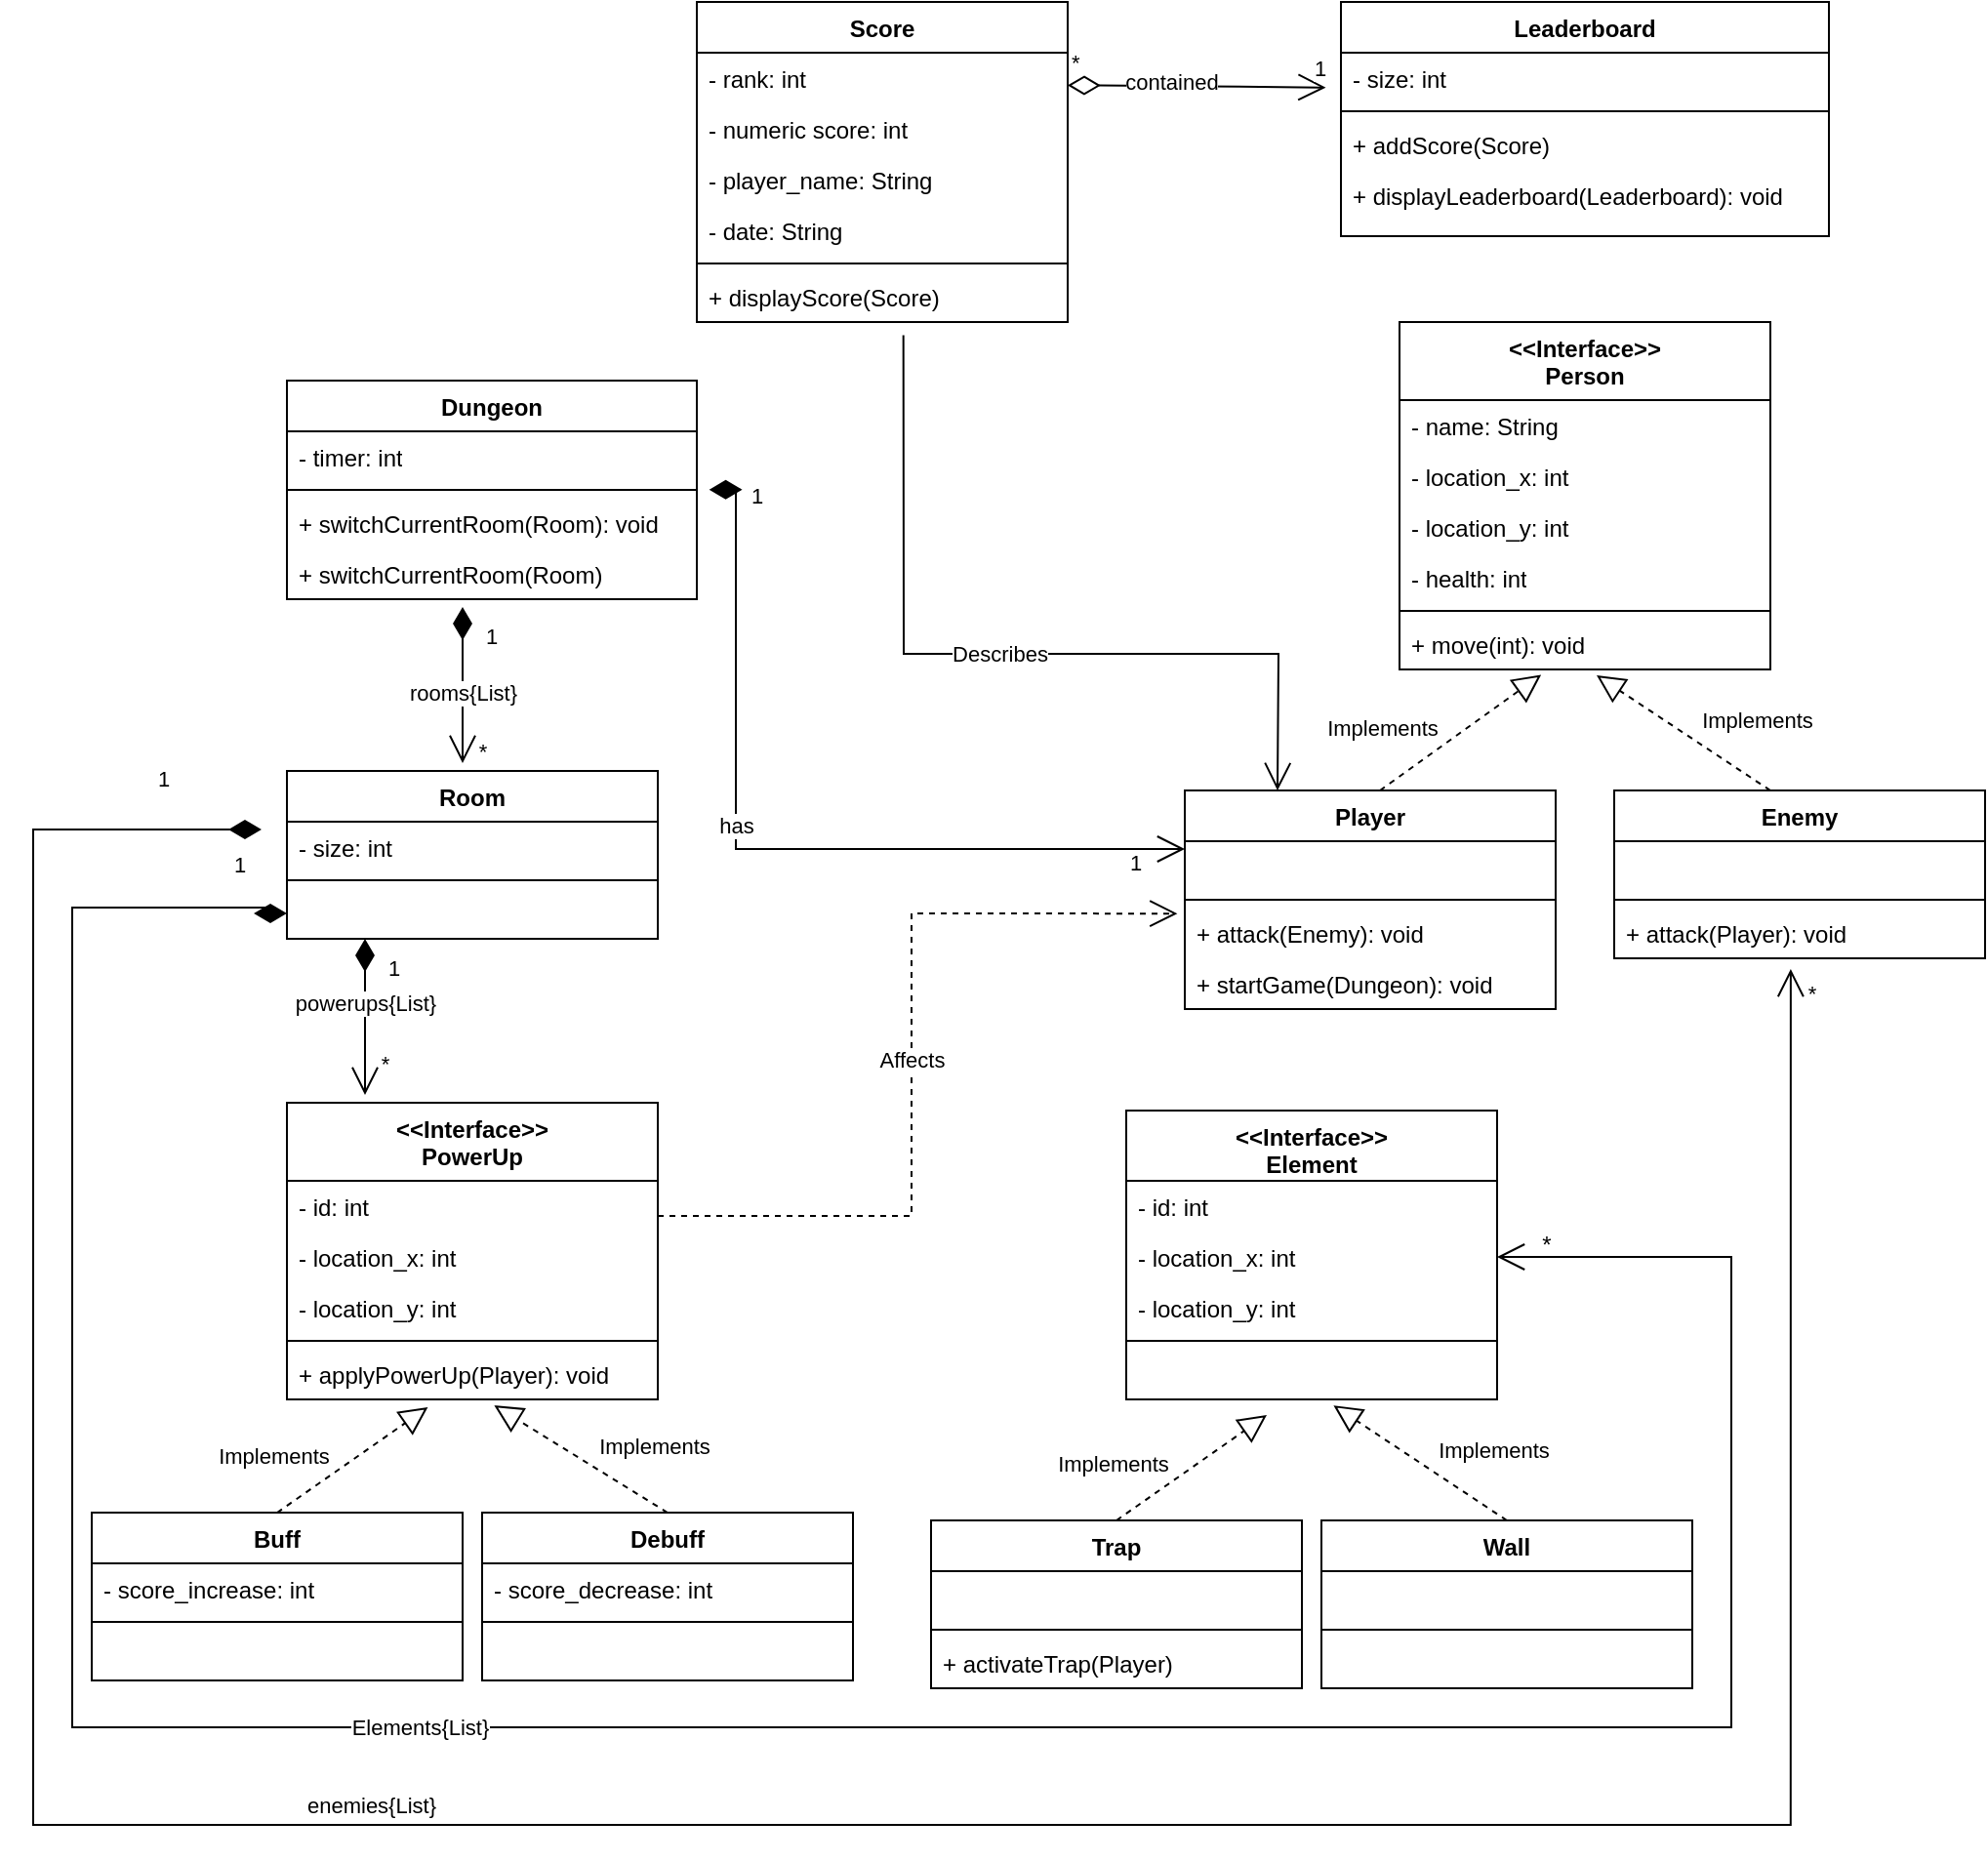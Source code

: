 <mxfile version="22.0.4" type="device">
  <diagram name="Page-1" id="V5KbEhIbKvWV0Yghd-cw">
    <mxGraphModel dx="4323" dy="2960" grid="1" gridSize="10" guides="1" tooltips="1" connect="1" arrows="1" fold="1" page="1" pageScale="1" pageWidth="850" pageHeight="1100" math="0" shadow="0">
      <root>
        <mxCell id="0" />
        <mxCell id="1" parent="0" />
        <mxCell id="Rt6dBHwTiDJDfJu33V5H-3" value="Dungeon" style="swimlane;fontStyle=1;align=center;verticalAlign=top;childLayout=stackLayout;horizontal=1;startSize=26;horizontalStack=0;resizeParent=1;resizeParentMax=0;resizeLast=0;collapsible=1;marginBottom=0;whiteSpace=wrap;html=1;" vertex="1" parent="1">
          <mxGeometry x="160" y="10" width="210" height="112" as="geometry" />
        </mxCell>
        <mxCell id="Rt6dBHwTiDJDfJu33V5H-4" value="- timer: int" style="text;strokeColor=none;fillColor=none;align=left;verticalAlign=top;spacingLeft=4;spacingRight=4;overflow=hidden;rotatable=0;points=[[0,0.5],[1,0.5]];portConstraint=eastwest;whiteSpace=wrap;html=1;" vertex="1" parent="Rt6dBHwTiDJDfJu33V5H-3">
          <mxGeometry y="26" width="210" height="26" as="geometry" />
        </mxCell>
        <mxCell id="Rt6dBHwTiDJDfJu33V5H-7" value="" style="line;strokeWidth=1;fillColor=none;align=left;verticalAlign=middle;spacingTop=-1;spacingLeft=3;spacingRight=3;rotatable=0;labelPosition=right;points=[];portConstraint=eastwest;strokeColor=inherit;" vertex="1" parent="Rt6dBHwTiDJDfJu33V5H-3">
          <mxGeometry y="52" width="210" height="8" as="geometry" />
        </mxCell>
        <mxCell id="Rt6dBHwTiDJDfJu33V5H-8" value="+ switchCurrentRoom(Room): void" style="text;strokeColor=none;fillColor=none;align=left;verticalAlign=top;spacingLeft=4;spacingRight=4;overflow=hidden;rotatable=0;points=[[0,0.5],[1,0.5]];portConstraint=eastwest;whiteSpace=wrap;html=1;" vertex="1" parent="Rt6dBHwTiDJDfJu33V5H-3">
          <mxGeometry y="60" width="210" height="26" as="geometry" />
        </mxCell>
        <mxCell id="Rt6dBHwTiDJDfJu33V5H-181" value="+ switchCurrentRoom(Room)" style="text;strokeColor=none;fillColor=none;align=left;verticalAlign=top;spacingLeft=4;spacingRight=4;overflow=hidden;rotatable=0;points=[[0,0.5],[1,0.5]];portConstraint=eastwest;whiteSpace=wrap;html=1;" vertex="1" parent="Rt6dBHwTiDJDfJu33V5H-3">
          <mxGeometry y="86" width="210" height="26" as="geometry" />
        </mxCell>
        <mxCell id="Rt6dBHwTiDJDfJu33V5H-13" value="Room" style="swimlane;fontStyle=1;align=center;verticalAlign=top;childLayout=stackLayout;horizontal=1;startSize=26;horizontalStack=0;resizeParent=1;resizeParentMax=0;resizeLast=0;collapsible=1;marginBottom=0;whiteSpace=wrap;html=1;" vertex="1" parent="1">
          <mxGeometry x="160" y="210" width="190" height="86" as="geometry" />
        </mxCell>
        <mxCell id="Rt6dBHwTiDJDfJu33V5H-14" value="- size: int" style="text;strokeColor=none;fillColor=none;align=left;verticalAlign=top;spacingLeft=4;spacingRight=4;overflow=hidden;rotatable=0;points=[[0,0.5],[1,0.5]];portConstraint=eastwest;whiteSpace=wrap;html=1;" vertex="1" parent="Rt6dBHwTiDJDfJu33V5H-13">
          <mxGeometry y="26" width="190" height="26" as="geometry" />
        </mxCell>
        <mxCell id="Rt6dBHwTiDJDfJu33V5H-17" value="" style="line;strokeWidth=1;fillColor=none;align=left;verticalAlign=middle;spacingTop=-1;spacingLeft=3;spacingRight=3;rotatable=0;labelPosition=right;points=[];portConstraint=eastwest;strokeColor=inherit;" vertex="1" parent="Rt6dBHwTiDJDfJu33V5H-13">
          <mxGeometry y="52" width="190" height="8" as="geometry" />
        </mxCell>
        <mxCell id="Rt6dBHwTiDJDfJu33V5H-18" value="&amp;nbsp;" style="text;strokeColor=none;fillColor=none;align=left;verticalAlign=top;spacingLeft=4;spacingRight=4;overflow=hidden;rotatable=0;points=[[0,0.5],[1,0.5]];portConstraint=eastwest;whiteSpace=wrap;html=1;" vertex="1" parent="Rt6dBHwTiDJDfJu33V5H-13">
          <mxGeometry y="60" width="190" height="26" as="geometry" />
        </mxCell>
        <mxCell id="Rt6dBHwTiDJDfJu33V5H-22" value="1" style="endArrow=open;html=1;endSize=12;startArrow=diamondThin;startSize=14;startFill=1;edgeStyle=orthogonalEdgeStyle;align=left;verticalAlign=bottom;rounded=0;" edge="1" parent="1">
          <mxGeometry x="-0.4" y="10" relative="1" as="geometry">
            <mxPoint x="250" y="126" as="sourcePoint" />
            <mxPoint x="250" y="206" as="targetPoint" />
            <mxPoint as="offset" />
          </mxGeometry>
        </mxCell>
        <mxCell id="Rt6dBHwTiDJDfJu33V5H-28" value="rooms{List}" style="edgeLabel;html=1;align=center;verticalAlign=middle;resizable=0;points=[];" vertex="1" connectable="0" parent="Rt6dBHwTiDJDfJu33V5H-22">
          <mxGeometry x="-0.185" relative="1" as="geometry">
            <mxPoint y="11" as="offset" />
          </mxGeometry>
        </mxCell>
        <mxCell id="Rt6dBHwTiDJDfJu33V5H-30" value="*" style="edgeLabel;html=1;align=center;verticalAlign=middle;resizable=0;points=[];" vertex="1" connectable="0" parent="Rt6dBHwTiDJDfJu33V5H-22">
          <mxGeometry x="1" y="4" relative="1" as="geometry">
            <mxPoint x="6" y="-6" as="offset" />
          </mxGeometry>
        </mxCell>
        <mxCell id="Rt6dBHwTiDJDfJu33V5H-46" value="&amp;lt;&amp;lt;Interface&amp;gt;&amp;gt;&lt;br&gt;PowerUp" style="swimlane;fontStyle=1;align=center;verticalAlign=top;childLayout=stackLayout;horizontal=1;startSize=40;horizontalStack=0;resizeParent=1;resizeParentMax=0;resizeLast=0;collapsible=1;marginBottom=0;whiteSpace=wrap;html=1;" vertex="1" parent="1">
          <mxGeometry x="160" y="380" width="190" height="152" as="geometry" />
        </mxCell>
        <mxCell id="Rt6dBHwTiDJDfJu33V5H-47" value="- id: int" style="text;strokeColor=none;fillColor=none;align=left;verticalAlign=top;spacingLeft=4;spacingRight=4;overflow=hidden;rotatable=0;points=[[0,0.5],[1,0.5]];portConstraint=eastwest;whiteSpace=wrap;html=1;" vertex="1" parent="Rt6dBHwTiDJDfJu33V5H-46">
          <mxGeometry y="40" width="190" height="26" as="geometry" />
        </mxCell>
        <mxCell id="Rt6dBHwTiDJDfJu33V5H-48" value="- location_x: int" style="text;strokeColor=none;fillColor=none;align=left;verticalAlign=top;spacingLeft=4;spacingRight=4;overflow=hidden;rotatable=0;points=[[0,0.5],[1,0.5]];portConstraint=eastwest;whiteSpace=wrap;html=1;" vertex="1" parent="Rt6dBHwTiDJDfJu33V5H-46">
          <mxGeometry y="66" width="190" height="26" as="geometry" />
        </mxCell>
        <mxCell id="Rt6dBHwTiDJDfJu33V5H-49" value="- location_y: int" style="text;strokeColor=none;fillColor=none;align=left;verticalAlign=top;spacingLeft=4;spacingRight=4;overflow=hidden;rotatable=0;points=[[0,0.5],[1,0.5]];portConstraint=eastwest;whiteSpace=wrap;html=1;" vertex="1" parent="Rt6dBHwTiDJDfJu33V5H-46">
          <mxGeometry y="92" width="190" height="26" as="geometry" />
        </mxCell>
        <mxCell id="Rt6dBHwTiDJDfJu33V5H-50" value="" style="line;strokeWidth=1;fillColor=none;align=left;verticalAlign=middle;spacingTop=-1;spacingLeft=3;spacingRight=3;rotatable=0;labelPosition=right;points=[];portConstraint=eastwest;strokeColor=inherit;" vertex="1" parent="Rt6dBHwTiDJDfJu33V5H-46">
          <mxGeometry y="118" width="190" height="8" as="geometry" />
        </mxCell>
        <mxCell id="Rt6dBHwTiDJDfJu33V5H-51" value="+ applyPowerUp(Player): void" style="text;strokeColor=none;fillColor=none;align=left;verticalAlign=top;spacingLeft=4;spacingRight=4;overflow=hidden;rotatable=0;points=[[0,0.5],[1,0.5]];portConstraint=eastwest;whiteSpace=wrap;html=1;" vertex="1" parent="Rt6dBHwTiDJDfJu33V5H-46">
          <mxGeometry y="126" width="190" height="26" as="geometry" />
        </mxCell>
        <mxCell id="Rt6dBHwTiDJDfJu33V5H-52" value="Buff" style="swimlane;fontStyle=1;align=center;verticalAlign=top;childLayout=stackLayout;horizontal=1;startSize=26;horizontalStack=0;resizeParent=1;resizeParentMax=0;resizeLast=0;collapsible=1;marginBottom=0;whiteSpace=wrap;html=1;" vertex="1" parent="1">
          <mxGeometry x="60" y="590" width="190" height="86" as="geometry" />
        </mxCell>
        <mxCell id="Rt6dBHwTiDJDfJu33V5H-53" value="- score_increase: int" style="text;strokeColor=none;fillColor=none;align=left;verticalAlign=top;spacingLeft=4;spacingRight=4;overflow=hidden;rotatable=0;points=[[0,0.5],[1,0.5]];portConstraint=eastwest;whiteSpace=wrap;html=1;" vertex="1" parent="Rt6dBHwTiDJDfJu33V5H-52">
          <mxGeometry y="26" width="190" height="26" as="geometry" />
        </mxCell>
        <mxCell id="Rt6dBHwTiDJDfJu33V5H-56" value="" style="line;strokeWidth=1;fillColor=none;align=left;verticalAlign=middle;spacingTop=-1;spacingLeft=3;spacingRight=3;rotatable=0;labelPosition=right;points=[];portConstraint=eastwest;strokeColor=inherit;" vertex="1" parent="Rt6dBHwTiDJDfJu33V5H-52">
          <mxGeometry y="52" width="190" height="8" as="geometry" />
        </mxCell>
        <mxCell id="Rt6dBHwTiDJDfJu33V5H-57" value="&amp;nbsp;" style="text;strokeColor=none;fillColor=none;align=left;verticalAlign=top;spacingLeft=4;spacingRight=4;overflow=hidden;rotatable=0;points=[[0,0.5],[1,0.5]];portConstraint=eastwest;whiteSpace=wrap;html=1;" vertex="1" parent="Rt6dBHwTiDJDfJu33V5H-52">
          <mxGeometry y="60" width="190" height="26" as="geometry" />
        </mxCell>
        <mxCell id="Rt6dBHwTiDJDfJu33V5H-58" value="Debuff" style="swimlane;fontStyle=1;align=center;verticalAlign=top;childLayout=stackLayout;horizontal=1;startSize=26;horizontalStack=0;resizeParent=1;resizeParentMax=0;resizeLast=0;collapsible=1;marginBottom=0;whiteSpace=wrap;html=1;" vertex="1" parent="1">
          <mxGeometry x="260" y="590" width="190" height="86" as="geometry" />
        </mxCell>
        <mxCell id="Rt6dBHwTiDJDfJu33V5H-59" value="- score_decrease: int" style="text;strokeColor=none;fillColor=none;align=left;verticalAlign=top;spacingLeft=4;spacingRight=4;overflow=hidden;rotatable=0;points=[[0,0.5],[1,0.5]];portConstraint=eastwest;whiteSpace=wrap;html=1;" vertex="1" parent="Rt6dBHwTiDJDfJu33V5H-58">
          <mxGeometry y="26" width="190" height="26" as="geometry" />
        </mxCell>
        <mxCell id="Rt6dBHwTiDJDfJu33V5H-62" value="" style="line;strokeWidth=1;fillColor=none;align=left;verticalAlign=middle;spacingTop=-1;spacingLeft=3;spacingRight=3;rotatable=0;labelPosition=right;points=[];portConstraint=eastwest;strokeColor=inherit;" vertex="1" parent="Rt6dBHwTiDJDfJu33V5H-58">
          <mxGeometry y="52" width="190" height="8" as="geometry" />
        </mxCell>
        <mxCell id="Rt6dBHwTiDJDfJu33V5H-63" value="&amp;nbsp;" style="text;strokeColor=none;fillColor=none;align=left;verticalAlign=top;spacingLeft=4;spacingRight=4;overflow=hidden;rotatable=0;points=[[0,0.5],[1,0.5]];portConstraint=eastwest;whiteSpace=wrap;html=1;" vertex="1" parent="Rt6dBHwTiDJDfJu33V5H-58">
          <mxGeometry y="60" width="190" height="26" as="geometry" />
        </mxCell>
        <mxCell id="Rt6dBHwTiDJDfJu33V5H-71" value="1" style="endArrow=open;html=1;endSize=12;startArrow=diamondThin;startSize=14;startFill=1;edgeStyle=orthogonalEdgeStyle;align=left;verticalAlign=bottom;rounded=0;" edge="1" parent="1">
          <mxGeometry x="-0.4" y="10" relative="1" as="geometry">
            <mxPoint x="200" y="296" as="sourcePoint" />
            <mxPoint x="200" y="376" as="targetPoint" />
            <mxPoint as="offset" />
          </mxGeometry>
        </mxCell>
        <mxCell id="Rt6dBHwTiDJDfJu33V5H-72" value="powerups{List}" style="edgeLabel;html=1;align=center;verticalAlign=middle;resizable=0;points=[];" vertex="1" connectable="0" parent="Rt6dBHwTiDJDfJu33V5H-71">
          <mxGeometry x="-0.185" relative="1" as="geometry">
            <mxPoint as="offset" />
          </mxGeometry>
        </mxCell>
        <mxCell id="Rt6dBHwTiDJDfJu33V5H-73" value="*" style="edgeLabel;html=1;align=center;verticalAlign=middle;resizable=0;points=[];" vertex="1" connectable="0" parent="Rt6dBHwTiDJDfJu33V5H-71">
          <mxGeometry x="1" y="4" relative="1" as="geometry">
            <mxPoint x="6" y="-16" as="offset" />
          </mxGeometry>
        </mxCell>
        <mxCell id="Rt6dBHwTiDJDfJu33V5H-74" value="" style="endArrow=block;dashed=1;endFill=0;endSize=12;html=1;rounded=0;entryX=0.38;entryY=1.154;entryDx=0;entryDy=0;entryPerimeter=0;exitX=0.5;exitY=0;exitDx=0;exitDy=0;" edge="1" parent="1" source="Rt6dBHwTiDJDfJu33V5H-52" target="Rt6dBHwTiDJDfJu33V5H-51">
          <mxGeometry width="160" relative="1" as="geometry">
            <mxPoint x="160" y="578.44" as="sourcePoint" />
            <mxPoint x="232" y="521.55" as="targetPoint" />
          </mxGeometry>
        </mxCell>
        <mxCell id="Rt6dBHwTiDJDfJu33V5H-75" value="Implements" style="edgeLabel;html=1;align=center;verticalAlign=middle;resizable=0;points=[];" vertex="1" connectable="0" parent="Rt6dBHwTiDJDfJu33V5H-74">
          <mxGeometry x="0.127" y="5" relative="1" as="geometry">
            <mxPoint x="-43" y="5" as="offset" />
          </mxGeometry>
        </mxCell>
        <mxCell id="Rt6dBHwTiDJDfJu33V5H-76" value="" style="endArrow=block;dashed=1;endFill=0;endSize=12;html=1;rounded=0;entryX=0.559;entryY=1.118;entryDx=0;entryDy=0;entryPerimeter=0;exitX=0.5;exitY=0;exitDx=0;exitDy=0;" edge="1" parent="1" source="Rt6dBHwTiDJDfJu33V5H-58" target="Rt6dBHwTiDJDfJu33V5H-51">
          <mxGeometry width="160" relative="1" as="geometry">
            <mxPoint x="389" y="574.89" as="sourcePoint" />
            <mxPoint x="461" y="518" as="targetPoint" />
          </mxGeometry>
        </mxCell>
        <mxCell id="Rt6dBHwTiDJDfJu33V5H-77" value="Implements" style="edgeLabel;html=1;align=center;verticalAlign=middle;resizable=0;points=[];" vertex="1" connectable="0" parent="Rt6dBHwTiDJDfJu33V5H-76">
          <mxGeometry x="0.127" y="5" relative="1" as="geometry">
            <mxPoint x="46" y="-7" as="offset" />
          </mxGeometry>
        </mxCell>
        <mxCell id="Rt6dBHwTiDJDfJu33V5H-80" value="&amp;lt;&amp;lt;Interface&amp;gt;&amp;gt;&lt;br&gt;Element" style="swimlane;fontStyle=1;align=center;verticalAlign=top;childLayout=stackLayout;horizontal=1;startSize=36;horizontalStack=0;resizeParent=1;resizeParentMax=0;resizeLast=0;collapsible=1;marginBottom=0;whiteSpace=wrap;html=1;" vertex="1" parent="1">
          <mxGeometry x="590" y="384" width="190" height="148" as="geometry" />
        </mxCell>
        <mxCell id="Rt6dBHwTiDJDfJu33V5H-81" value="- id: int" style="text;strokeColor=none;fillColor=none;align=left;verticalAlign=top;spacingLeft=4;spacingRight=4;overflow=hidden;rotatable=0;points=[[0,0.5],[1,0.5]];portConstraint=eastwest;whiteSpace=wrap;html=1;" vertex="1" parent="Rt6dBHwTiDJDfJu33V5H-80">
          <mxGeometry y="36" width="190" height="26" as="geometry" />
        </mxCell>
        <mxCell id="Rt6dBHwTiDJDfJu33V5H-82" value="- location_x: int" style="text;strokeColor=none;fillColor=none;align=left;verticalAlign=top;spacingLeft=4;spacingRight=4;overflow=hidden;rotatable=0;points=[[0,0.5],[1,0.5]];portConstraint=eastwest;whiteSpace=wrap;html=1;" vertex="1" parent="Rt6dBHwTiDJDfJu33V5H-80">
          <mxGeometry y="62" width="190" height="26" as="geometry" />
        </mxCell>
        <mxCell id="Rt6dBHwTiDJDfJu33V5H-83" value="- location_y: int" style="text;strokeColor=none;fillColor=none;align=left;verticalAlign=top;spacingLeft=4;spacingRight=4;overflow=hidden;rotatable=0;points=[[0,0.5],[1,0.5]];portConstraint=eastwest;whiteSpace=wrap;html=1;" vertex="1" parent="Rt6dBHwTiDJDfJu33V5H-80">
          <mxGeometry y="88" width="190" height="26" as="geometry" />
        </mxCell>
        <mxCell id="Rt6dBHwTiDJDfJu33V5H-84" value="" style="line;strokeWidth=1;fillColor=none;align=left;verticalAlign=middle;spacingTop=-1;spacingLeft=3;spacingRight=3;rotatable=0;labelPosition=right;points=[];portConstraint=eastwest;strokeColor=inherit;" vertex="1" parent="Rt6dBHwTiDJDfJu33V5H-80">
          <mxGeometry y="114" width="190" height="8" as="geometry" />
        </mxCell>
        <mxCell id="Rt6dBHwTiDJDfJu33V5H-85" value="&amp;nbsp;" style="text;strokeColor=none;fillColor=none;align=left;verticalAlign=top;spacingLeft=4;spacingRight=4;overflow=hidden;rotatable=0;points=[[0,0.5],[1,0.5]];portConstraint=eastwest;whiteSpace=wrap;html=1;" vertex="1" parent="Rt6dBHwTiDJDfJu33V5H-80">
          <mxGeometry y="122" width="190" height="26" as="geometry" />
        </mxCell>
        <mxCell id="Rt6dBHwTiDJDfJu33V5H-86" value="Trap" style="swimlane;fontStyle=1;align=center;verticalAlign=top;childLayout=stackLayout;horizontal=1;startSize=26;horizontalStack=0;resizeParent=1;resizeParentMax=0;resizeLast=0;collapsible=1;marginBottom=0;whiteSpace=wrap;html=1;" vertex="1" parent="1">
          <mxGeometry x="490" y="594" width="190" height="86" as="geometry" />
        </mxCell>
        <mxCell id="Rt6dBHwTiDJDfJu33V5H-87" value="&amp;nbsp;" style="text;strokeColor=none;fillColor=none;align=left;verticalAlign=top;spacingLeft=4;spacingRight=4;overflow=hidden;rotatable=0;points=[[0,0.5],[1,0.5]];portConstraint=eastwest;whiteSpace=wrap;html=1;" vertex="1" parent="Rt6dBHwTiDJDfJu33V5H-86">
          <mxGeometry y="26" width="190" height="26" as="geometry" />
        </mxCell>
        <mxCell id="Rt6dBHwTiDJDfJu33V5H-88" value="" style="line;strokeWidth=1;fillColor=none;align=left;verticalAlign=middle;spacingTop=-1;spacingLeft=3;spacingRight=3;rotatable=0;labelPosition=right;points=[];portConstraint=eastwest;strokeColor=inherit;" vertex="1" parent="Rt6dBHwTiDJDfJu33V5H-86">
          <mxGeometry y="52" width="190" height="8" as="geometry" />
        </mxCell>
        <mxCell id="Rt6dBHwTiDJDfJu33V5H-89" value="+ activateTrap(Player)" style="text;strokeColor=none;fillColor=none;align=left;verticalAlign=top;spacingLeft=4;spacingRight=4;overflow=hidden;rotatable=0;points=[[0,0.5],[1,0.5]];portConstraint=eastwest;whiteSpace=wrap;html=1;" vertex="1" parent="Rt6dBHwTiDJDfJu33V5H-86">
          <mxGeometry y="60" width="190" height="26" as="geometry" />
        </mxCell>
        <mxCell id="Rt6dBHwTiDJDfJu33V5H-90" value="Wall" style="swimlane;fontStyle=1;align=center;verticalAlign=top;childLayout=stackLayout;horizontal=1;startSize=26;horizontalStack=0;resizeParent=1;resizeParentMax=0;resizeLast=0;collapsible=1;marginBottom=0;whiteSpace=wrap;html=1;" vertex="1" parent="1">
          <mxGeometry x="690" y="594" width="190" height="86" as="geometry" />
        </mxCell>
        <mxCell id="Rt6dBHwTiDJDfJu33V5H-91" value="&amp;nbsp;" style="text;strokeColor=none;fillColor=none;align=left;verticalAlign=top;spacingLeft=4;spacingRight=4;overflow=hidden;rotatable=0;points=[[0,0.5],[1,0.5]];portConstraint=eastwest;whiteSpace=wrap;html=1;" vertex="1" parent="Rt6dBHwTiDJDfJu33V5H-90">
          <mxGeometry y="26" width="190" height="26" as="geometry" />
        </mxCell>
        <mxCell id="Rt6dBHwTiDJDfJu33V5H-92" value="" style="line;strokeWidth=1;fillColor=none;align=left;verticalAlign=middle;spacingTop=-1;spacingLeft=3;spacingRight=3;rotatable=0;labelPosition=right;points=[];portConstraint=eastwest;strokeColor=inherit;" vertex="1" parent="Rt6dBHwTiDJDfJu33V5H-90">
          <mxGeometry y="52" width="190" height="8" as="geometry" />
        </mxCell>
        <mxCell id="Rt6dBHwTiDJDfJu33V5H-93" value="&amp;nbsp;" style="text;strokeColor=none;fillColor=none;align=left;verticalAlign=top;spacingLeft=4;spacingRight=4;overflow=hidden;rotatable=0;points=[[0,0.5],[1,0.5]];portConstraint=eastwest;whiteSpace=wrap;html=1;" vertex="1" parent="Rt6dBHwTiDJDfJu33V5H-90">
          <mxGeometry y="60" width="190" height="26" as="geometry" />
        </mxCell>
        <mxCell id="Rt6dBHwTiDJDfJu33V5H-95" value="" style="endArrow=block;dashed=1;endFill=0;endSize=12;html=1;rounded=0;exitX=0.5;exitY=0;exitDx=0;exitDy=0;" edge="1" parent="1" source="Rt6dBHwTiDJDfJu33V5H-86">
          <mxGeometry width="160" relative="1" as="geometry">
            <mxPoint x="590" y="582.44" as="sourcePoint" />
            <mxPoint x="662" y="540" as="targetPoint" />
          </mxGeometry>
        </mxCell>
        <mxCell id="Rt6dBHwTiDJDfJu33V5H-96" value="Implements" style="edgeLabel;html=1;align=center;verticalAlign=middle;resizable=0;points=[];" vertex="1" connectable="0" parent="Rt6dBHwTiDJDfJu33V5H-95">
          <mxGeometry x="0.127" y="5" relative="1" as="geometry">
            <mxPoint x="-43" y="5" as="offset" />
          </mxGeometry>
        </mxCell>
        <mxCell id="Rt6dBHwTiDJDfJu33V5H-97" value="" style="endArrow=block;dashed=1;endFill=0;endSize=12;html=1;rounded=0;entryX=0.559;entryY=1.118;entryDx=0;entryDy=0;entryPerimeter=0;exitX=0.5;exitY=0;exitDx=0;exitDy=0;" edge="1" parent="1" source="Rt6dBHwTiDJDfJu33V5H-90" target="Rt6dBHwTiDJDfJu33V5H-85">
          <mxGeometry width="160" relative="1" as="geometry">
            <mxPoint x="819" y="578.89" as="sourcePoint" />
            <mxPoint x="891" y="522" as="targetPoint" />
          </mxGeometry>
        </mxCell>
        <mxCell id="Rt6dBHwTiDJDfJu33V5H-98" value="Implements" style="edgeLabel;html=1;align=center;verticalAlign=middle;resizable=0;points=[];" vertex="1" connectable="0" parent="Rt6dBHwTiDJDfJu33V5H-97">
          <mxGeometry x="0.127" y="5" relative="1" as="geometry">
            <mxPoint x="46" y="-7" as="offset" />
          </mxGeometry>
        </mxCell>
        <mxCell id="Rt6dBHwTiDJDfJu33V5H-99" value="1" style="endArrow=open;html=1;endSize=12;startArrow=diamondThin;startSize=14;startFill=1;edgeStyle=orthogonalEdgeStyle;align=left;verticalAlign=bottom;rounded=0;entryX=1;entryY=0.5;entryDx=0;entryDy=0;exitX=0;exitY=0.5;exitDx=0;exitDy=0;" edge="1" parent="1" source="Rt6dBHwTiDJDfJu33V5H-18" target="Rt6dBHwTiDJDfJu33V5H-82">
          <mxGeometry x="-0.963" y="-13" relative="1" as="geometry">
            <mxPoint x="130" y="280" as="sourcePoint" />
            <mxPoint x="800" y="459" as="targetPoint" />
            <mxPoint as="offset" />
            <Array as="points">
              <mxPoint x="150" y="283" />
              <mxPoint x="150" y="280" />
              <mxPoint x="50" y="280" />
              <mxPoint x="50" y="700" />
              <mxPoint x="900" y="700" />
              <mxPoint x="900" y="459" />
            </Array>
          </mxGeometry>
        </mxCell>
        <mxCell id="Rt6dBHwTiDJDfJu33V5H-100" value="Elements{List}" style="edgeLabel;html=1;align=center;verticalAlign=middle;resizable=0;points=[];" vertex="1" connectable="0" parent="Rt6dBHwTiDJDfJu33V5H-99">
          <mxGeometry x="-0.185" relative="1" as="geometry">
            <mxPoint as="offset" />
          </mxGeometry>
        </mxCell>
        <mxCell id="Rt6dBHwTiDJDfJu33V5H-108" value="Player" style="swimlane;fontStyle=1;align=center;verticalAlign=top;childLayout=stackLayout;horizontal=1;startSize=26;horizontalStack=0;resizeParent=1;resizeParentMax=0;resizeLast=0;collapsible=1;marginBottom=0;whiteSpace=wrap;html=1;" vertex="1" parent="1">
          <mxGeometry x="620" y="220" width="190" height="112" as="geometry" />
        </mxCell>
        <mxCell id="Rt6dBHwTiDJDfJu33V5H-111" value="&amp;nbsp;" style="text;strokeColor=none;fillColor=none;align=left;verticalAlign=top;spacingLeft=4;spacingRight=4;overflow=hidden;rotatable=0;points=[[0,0.5],[1,0.5]];portConstraint=eastwest;whiteSpace=wrap;html=1;" vertex="1" parent="Rt6dBHwTiDJDfJu33V5H-108">
          <mxGeometry y="26" width="190" height="26" as="geometry" />
        </mxCell>
        <mxCell id="Rt6dBHwTiDJDfJu33V5H-112" value="" style="line;strokeWidth=1;fillColor=none;align=left;verticalAlign=middle;spacingTop=-1;spacingLeft=3;spacingRight=3;rotatable=0;labelPosition=right;points=[];portConstraint=eastwest;strokeColor=inherit;" vertex="1" parent="Rt6dBHwTiDJDfJu33V5H-108">
          <mxGeometry y="52" width="190" height="8" as="geometry" />
        </mxCell>
        <mxCell id="Rt6dBHwTiDJDfJu33V5H-116" value="+ attack(Enemy): void" style="text;strokeColor=none;fillColor=none;align=left;verticalAlign=top;spacingLeft=4;spacingRight=4;overflow=hidden;rotatable=0;points=[[0,0.5],[1,0.5]];portConstraint=eastwest;whiteSpace=wrap;html=1;" vertex="1" parent="Rt6dBHwTiDJDfJu33V5H-108">
          <mxGeometry y="60" width="190" height="26" as="geometry" />
        </mxCell>
        <mxCell id="Rt6dBHwTiDJDfJu33V5H-178" value="+ startGame(Dungeon): void" style="text;strokeColor=none;fillColor=none;align=left;verticalAlign=top;spacingLeft=4;spacingRight=4;overflow=hidden;rotatable=0;points=[[0,0.5],[1,0.5]];portConstraint=eastwest;whiteSpace=wrap;html=1;" vertex="1" parent="Rt6dBHwTiDJDfJu33V5H-108">
          <mxGeometry y="86" width="190" height="26" as="geometry" />
        </mxCell>
        <mxCell id="Rt6dBHwTiDJDfJu33V5H-117" value="1" style="endArrow=open;html=1;endSize=12;startArrow=diamondThin;startSize=14;startFill=1;edgeStyle=orthogonalEdgeStyle;align=left;verticalAlign=bottom;rounded=0;exitX=1.03;exitY=-0.158;exitDx=0;exitDy=0;exitPerimeter=0;entryX=0;entryY=0.154;entryDx=0;entryDy=0;entryPerimeter=0;" edge="1" parent="1" source="Rt6dBHwTiDJDfJu33V5H-8" target="Rt6dBHwTiDJDfJu33V5H-111">
          <mxGeometry x="-0.878" y="6" relative="1" as="geometry">
            <mxPoint x="390" y="120" as="sourcePoint" />
            <mxPoint x="620" y="280" as="targetPoint" />
            <mxPoint as="offset" />
            <Array as="points">
              <mxPoint x="390" y="66" />
              <mxPoint x="390" y="250" />
            </Array>
          </mxGeometry>
        </mxCell>
        <mxCell id="Rt6dBHwTiDJDfJu33V5H-118" value="has" style="edgeLabel;html=1;align=center;verticalAlign=middle;resizable=0;points=[];" vertex="1" connectable="0" parent="Rt6dBHwTiDJDfJu33V5H-117">
          <mxGeometry x="-0.185" relative="1" as="geometry">
            <mxPoint y="11" as="offset" />
          </mxGeometry>
        </mxCell>
        <mxCell id="Rt6dBHwTiDJDfJu33V5H-120" value="&lt;span style=&quot;color: rgb(0, 0, 0); font-family: Helvetica; font-size: 11px; font-style: normal; font-variant-ligatures: normal; font-variant-caps: normal; font-weight: 400; letter-spacing: normal; orphans: 2; text-align: center; text-indent: 0px; text-transform: none; widows: 2; word-spacing: 0px; -webkit-text-stroke-width: 0px; background-color: rgb(255, 255, 255); text-decoration-thickness: initial; text-decoration-style: initial; text-decoration-color: initial; float: none; display: inline !important;&quot;&gt;1&lt;/span&gt;" style="text;whiteSpace=wrap;html=1;" vertex="1" parent="1">
          <mxGeometry x="590" y="243" width="15" height="20" as="geometry" />
        </mxCell>
        <mxCell id="Rt6dBHwTiDJDfJu33V5H-121" value="Enemy" style="swimlane;fontStyle=1;align=center;verticalAlign=top;childLayout=stackLayout;horizontal=1;startSize=26;horizontalStack=0;resizeParent=1;resizeParentMax=0;resizeLast=0;collapsible=1;marginBottom=0;whiteSpace=wrap;html=1;" vertex="1" parent="1">
          <mxGeometry x="840" y="220" width="190" height="86" as="geometry" />
        </mxCell>
        <mxCell id="Rt6dBHwTiDJDfJu33V5H-122" value="&amp;nbsp;" style="text;strokeColor=none;fillColor=none;align=left;verticalAlign=top;spacingLeft=4;spacingRight=4;overflow=hidden;rotatable=0;points=[[0,0.5],[1,0.5]];portConstraint=eastwest;whiteSpace=wrap;html=1;" vertex="1" parent="Rt6dBHwTiDJDfJu33V5H-121">
          <mxGeometry y="26" width="190" height="26" as="geometry" />
        </mxCell>
        <mxCell id="Rt6dBHwTiDJDfJu33V5H-126" value="" style="line;strokeWidth=1;fillColor=none;align=left;verticalAlign=middle;spacingTop=-1;spacingLeft=3;spacingRight=3;rotatable=0;labelPosition=right;points=[];portConstraint=eastwest;strokeColor=inherit;" vertex="1" parent="Rt6dBHwTiDJDfJu33V5H-121">
          <mxGeometry y="52" width="190" height="8" as="geometry" />
        </mxCell>
        <mxCell id="Rt6dBHwTiDJDfJu33V5H-128" value="+ attack(Player): void" style="text;strokeColor=none;fillColor=none;align=left;verticalAlign=top;spacingLeft=4;spacingRight=4;overflow=hidden;rotatable=0;points=[[0,0.5],[1,0.5]];portConstraint=eastwest;whiteSpace=wrap;html=1;" vertex="1" parent="Rt6dBHwTiDJDfJu33V5H-121">
          <mxGeometry y="60" width="190" height="26" as="geometry" />
        </mxCell>
        <mxCell id="Rt6dBHwTiDJDfJu33V5H-129" value="&amp;lt;&amp;lt;Interface&amp;gt;&amp;gt;&lt;br&gt;Person" style="swimlane;fontStyle=1;align=center;verticalAlign=top;childLayout=stackLayout;horizontal=1;startSize=40;horizontalStack=0;resizeParent=1;resizeParentMax=0;resizeLast=0;collapsible=1;marginBottom=0;whiteSpace=wrap;html=1;" vertex="1" parent="1">
          <mxGeometry x="730" y="-20" width="190" height="178" as="geometry" />
        </mxCell>
        <mxCell id="Rt6dBHwTiDJDfJu33V5H-130" value="- name: String" style="text;strokeColor=none;fillColor=none;align=left;verticalAlign=top;spacingLeft=4;spacingRight=4;overflow=hidden;rotatable=0;points=[[0,0.5],[1,0.5]];portConstraint=eastwest;whiteSpace=wrap;html=1;" vertex="1" parent="Rt6dBHwTiDJDfJu33V5H-129">
          <mxGeometry y="40" width="190" height="26" as="geometry" />
        </mxCell>
        <mxCell id="Rt6dBHwTiDJDfJu33V5H-131" value="- location_x: int" style="text;strokeColor=none;fillColor=none;align=left;verticalAlign=top;spacingLeft=4;spacingRight=4;overflow=hidden;rotatable=0;points=[[0,0.5],[1,0.5]];portConstraint=eastwest;whiteSpace=wrap;html=1;" vertex="1" parent="Rt6dBHwTiDJDfJu33V5H-129">
          <mxGeometry y="66" width="190" height="26" as="geometry" />
        </mxCell>
        <mxCell id="Rt6dBHwTiDJDfJu33V5H-132" value="- location_y: int" style="text;strokeColor=none;fillColor=none;align=left;verticalAlign=top;spacingLeft=4;spacingRight=4;overflow=hidden;rotatable=0;points=[[0,0.5],[1,0.5]];portConstraint=eastwest;whiteSpace=wrap;html=1;" vertex="1" parent="Rt6dBHwTiDJDfJu33V5H-129">
          <mxGeometry y="92" width="190" height="26" as="geometry" />
        </mxCell>
        <mxCell id="Rt6dBHwTiDJDfJu33V5H-133" value="- health: int" style="text;strokeColor=none;fillColor=none;align=left;verticalAlign=top;spacingLeft=4;spacingRight=4;overflow=hidden;rotatable=0;points=[[0,0.5],[1,0.5]];portConstraint=eastwest;whiteSpace=wrap;html=1;" vertex="1" parent="Rt6dBHwTiDJDfJu33V5H-129">
          <mxGeometry y="118" width="190" height="26" as="geometry" />
        </mxCell>
        <mxCell id="Rt6dBHwTiDJDfJu33V5H-134" value="" style="line;strokeWidth=1;fillColor=none;align=left;verticalAlign=middle;spacingTop=-1;spacingLeft=3;spacingRight=3;rotatable=0;labelPosition=right;points=[];portConstraint=eastwest;strokeColor=inherit;" vertex="1" parent="Rt6dBHwTiDJDfJu33V5H-129">
          <mxGeometry y="144" width="190" height="8" as="geometry" />
        </mxCell>
        <mxCell id="Rt6dBHwTiDJDfJu33V5H-138" value="+ move(int): void" style="text;strokeColor=none;fillColor=none;align=left;verticalAlign=top;spacingLeft=4;spacingRight=4;overflow=hidden;rotatable=0;points=[[0,0.5],[1,0.5]];portConstraint=eastwest;whiteSpace=wrap;html=1;" vertex="1" parent="Rt6dBHwTiDJDfJu33V5H-129">
          <mxGeometry y="152" width="190" height="26" as="geometry" />
        </mxCell>
        <mxCell id="Rt6dBHwTiDJDfJu33V5H-139" value="" style="endArrow=block;dashed=1;endFill=0;endSize=12;html=1;rounded=0;exitX=0.5;exitY=0;exitDx=0;exitDy=0;entryX=0.382;entryY=1.105;entryDx=0;entryDy=0;entryPerimeter=0;" edge="1" parent="1" target="Rt6dBHwTiDJDfJu33V5H-138">
          <mxGeometry width="160" relative="1" as="geometry">
            <mxPoint x="720" y="220" as="sourcePoint" />
            <mxPoint x="797" y="166" as="targetPoint" />
          </mxGeometry>
        </mxCell>
        <mxCell id="Rt6dBHwTiDJDfJu33V5H-140" value="Implements" style="edgeLabel;html=1;align=center;verticalAlign=middle;resizable=0;points=[];" vertex="1" connectable="0" parent="Rt6dBHwTiDJDfJu33V5H-139">
          <mxGeometry x="0.127" y="5" relative="1" as="geometry">
            <mxPoint x="-43" y="5" as="offset" />
          </mxGeometry>
        </mxCell>
        <mxCell id="Rt6dBHwTiDJDfJu33V5H-141" value="" style="endArrow=block;dashed=1;endFill=0;endSize=12;html=1;rounded=0;entryX=0.559;entryY=1.118;entryDx=0;entryDy=0;entryPerimeter=0;exitX=0.5;exitY=0;exitDx=0;exitDy=0;" edge="1" parent="1">
          <mxGeometry width="160" relative="1" as="geometry">
            <mxPoint x="920" y="220" as="sourcePoint" />
            <mxPoint x="831" y="161" as="targetPoint" />
          </mxGeometry>
        </mxCell>
        <mxCell id="Rt6dBHwTiDJDfJu33V5H-142" value="Implements" style="edgeLabel;html=1;align=center;verticalAlign=middle;resizable=0;points=[];" vertex="1" connectable="0" parent="Rt6dBHwTiDJDfJu33V5H-141">
          <mxGeometry x="0.127" y="5" relative="1" as="geometry">
            <mxPoint x="46" y="-7" as="offset" />
          </mxGeometry>
        </mxCell>
        <mxCell id="Rt6dBHwTiDJDfJu33V5H-143" value="Score" style="swimlane;fontStyle=1;align=center;verticalAlign=top;childLayout=stackLayout;horizontal=1;startSize=26;horizontalStack=0;resizeParent=1;resizeParentMax=0;resizeLast=0;collapsible=1;marginBottom=0;whiteSpace=wrap;html=1;" vertex="1" parent="1">
          <mxGeometry x="370" y="-184" width="190" height="164" as="geometry" />
        </mxCell>
        <mxCell id="Rt6dBHwTiDJDfJu33V5H-144" value="- rank: int" style="text;strokeColor=none;fillColor=none;align=left;verticalAlign=top;spacingLeft=4;spacingRight=4;overflow=hidden;rotatable=0;points=[[0,0.5],[1,0.5]];portConstraint=eastwest;whiteSpace=wrap;html=1;" vertex="1" parent="Rt6dBHwTiDJDfJu33V5H-143">
          <mxGeometry y="26" width="190" height="26" as="geometry" />
        </mxCell>
        <mxCell id="Rt6dBHwTiDJDfJu33V5H-145" value="- numeric score: int" style="text;strokeColor=none;fillColor=none;align=left;verticalAlign=top;spacingLeft=4;spacingRight=4;overflow=hidden;rotatable=0;points=[[0,0.5],[1,0.5]];portConstraint=eastwest;whiteSpace=wrap;html=1;" vertex="1" parent="Rt6dBHwTiDJDfJu33V5H-143">
          <mxGeometry y="52" width="190" height="26" as="geometry" />
        </mxCell>
        <mxCell id="Rt6dBHwTiDJDfJu33V5H-146" value="- player_name: String" style="text;strokeColor=none;fillColor=none;align=left;verticalAlign=top;spacingLeft=4;spacingRight=4;overflow=hidden;rotatable=0;points=[[0,0.5],[1,0.5]];portConstraint=eastwest;whiteSpace=wrap;html=1;" vertex="1" parent="Rt6dBHwTiDJDfJu33V5H-143">
          <mxGeometry y="78" width="190" height="26" as="geometry" />
        </mxCell>
        <mxCell id="Rt6dBHwTiDJDfJu33V5H-149" value="- date: String" style="text;strokeColor=none;fillColor=none;align=left;verticalAlign=top;spacingLeft=4;spacingRight=4;overflow=hidden;rotatable=0;points=[[0,0.5],[1,0.5]];portConstraint=eastwest;whiteSpace=wrap;html=1;" vertex="1" parent="Rt6dBHwTiDJDfJu33V5H-143">
          <mxGeometry y="104" width="190" height="26" as="geometry" />
        </mxCell>
        <mxCell id="Rt6dBHwTiDJDfJu33V5H-147" value="" style="line;strokeWidth=1;fillColor=none;align=left;verticalAlign=middle;spacingTop=-1;spacingLeft=3;spacingRight=3;rotatable=0;labelPosition=right;points=[];portConstraint=eastwest;strokeColor=inherit;" vertex="1" parent="Rt6dBHwTiDJDfJu33V5H-143">
          <mxGeometry y="130" width="190" height="8" as="geometry" />
        </mxCell>
        <mxCell id="Rt6dBHwTiDJDfJu33V5H-148" value="+ displayScore(Score)" style="text;strokeColor=none;fillColor=none;align=left;verticalAlign=top;spacingLeft=4;spacingRight=4;overflow=hidden;rotatable=0;points=[[0,0.5],[1,0.5]];portConstraint=eastwest;whiteSpace=wrap;html=1;" vertex="1" parent="Rt6dBHwTiDJDfJu33V5H-143">
          <mxGeometry y="138" width="190" height="26" as="geometry" />
        </mxCell>
        <mxCell id="Rt6dBHwTiDJDfJu33V5H-151" value="Leaderboard" style="swimlane;fontStyle=1;align=center;verticalAlign=top;childLayout=stackLayout;horizontal=1;startSize=26;horizontalStack=0;resizeParent=1;resizeParentMax=0;resizeLast=0;collapsible=1;marginBottom=0;whiteSpace=wrap;html=1;" vertex="1" parent="1">
          <mxGeometry x="700" y="-184" width="250" height="120" as="geometry" />
        </mxCell>
        <mxCell id="Rt6dBHwTiDJDfJu33V5H-152" value="- size: int" style="text;strokeColor=none;fillColor=none;align=left;verticalAlign=top;spacingLeft=4;spacingRight=4;overflow=hidden;rotatable=0;points=[[0,0.5],[1,0.5]];portConstraint=eastwest;whiteSpace=wrap;html=1;" vertex="1" parent="Rt6dBHwTiDJDfJu33V5H-151">
          <mxGeometry y="26" width="250" height="26" as="geometry" />
        </mxCell>
        <mxCell id="Rt6dBHwTiDJDfJu33V5H-155" value="" style="line;strokeWidth=1;fillColor=none;align=left;verticalAlign=middle;spacingTop=-1;spacingLeft=3;spacingRight=3;rotatable=0;labelPosition=right;points=[];portConstraint=eastwest;strokeColor=inherit;" vertex="1" parent="Rt6dBHwTiDJDfJu33V5H-151">
          <mxGeometry y="52" width="250" height="8" as="geometry" />
        </mxCell>
        <mxCell id="Rt6dBHwTiDJDfJu33V5H-180" value="+ addScore(Score)" style="text;strokeColor=none;fillColor=none;align=left;verticalAlign=top;spacingLeft=4;spacingRight=4;overflow=hidden;rotatable=0;points=[[0,0.5],[1,0.5]];portConstraint=eastwest;whiteSpace=wrap;html=1;" vertex="1" parent="Rt6dBHwTiDJDfJu33V5H-151">
          <mxGeometry y="60" width="250" height="26" as="geometry" />
        </mxCell>
        <mxCell id="Rt6dBHwTiDJDfJu33V5H-156" value="+ displayLeaderboard(Leaderboard): void" style="text;strokeColor=none;fillColor=none;align=left;verticalAlign=top;spacingLeft=4;spacingRight=4;overflow=hidden;rotatable=0;points=[[0,0.5],[1,0.5]];portConstraint=eastwest;whiteSpace=wrap;html=1;" vertex="1" parent="Rt6dBHwTiDJDfJu33V5H-151">
          <mxGeometry y="86" width="250" height="34" as="geometry" />
        </mxCell>
        <mxCell id="Rt6dBHwTiDJDfJu33V5H-157" value="1" style="endArrow=open;html=1;endSize=12;startArrow=diamondThin;startSize=14;startFill=1;edgeStyle=orthogonalEdgeStyle;align=left;verticalAlign=bottom;rounded=0;entryX=0.476;entryY=1.212;entryDx=0;entryDy=0;entryPerimeter=0;" edge="1" parent="1" target="Rt6dBHwTiDJDfJu33V5H-128">
          <mxGeometry x="-0.941" y="-17" relative="1" as="geometry">
            <mxPoint x="130" y="240" as="sourcePoint" />
            <mxPoint x="930" y="360" as="targetPoint" />
            <mxPoint as="offset" />
            <Array as="points">
              <mxPoint x="140" y="240" />
              <mxPoint x="30" y="240" />
              <mxPoint x="30" y="750" />
              <mxPoint x="930" y="750" />
            </Array>
          </mxGeometry>
        </mxCell>
        <mxCell id="Rt6dBHwTiDJDfJu33V5H-158" value="enemies{List}" style="edgeLabel;html=1;align=center;verticalAlign=middle;resizable=0;points=[];" vertex="1" connectable="0" parent="Rt6dBHwTiDJDfJu33V5H-157">
          <mxGeometry x="-0.185" relative="1" as="geometry">
            <mxPoint y="-10" as="offset" />
          </mxGeometry>
        </mxCell>
        <mxCell id="Rt6dBHwTiDJDfJu33V5H-159" value="*" style="edgeLabel;html=1;align=center;verticalAlign=middle;resizable=0;points=[];" vertex="1" connectable="0" parent="Rt6dBHwTiDJDfJu33V5H-157">
          <mxGeometry x="1" y="4" relative="1" as="geometry">
            <mxPoint x="14" y="12" as="offset" />
          </mxGeometry>
        </mxCell>
        <mxCell id="Rt6dBHwTiDJDfJu33V5H-163" value="*" style="endArrow=open;html=1;endSize=12;startArrow=diamondThin;startSize=14;startFill=0;edgeStyle=orthogonalEdgeStyle;align=left;verticalAlign=bottom;rounded=0;entryX=-0.031;entryY=0.687;entryDx=0;entryDy=0;entryPerimeter=0;" edge="1" parent="1" target="Rt6dBHwTiDJDfJu33V5H-152">
          <mxGeometry x="-1" y="3" relative="1" as="geometry">
            <mxPoint x="560" y="-141.31" as="sourcePoint" />
            <mxPoint x="680" y="-141.31" as="targetPoint" />
          </mxGeometry>
        </mxCell>
        <mxCell id="Rt6dBHwTiDJDfJu33V5H-164" value="1" style="edgeLabel;html=1;align=center;verticalAlign=middle;resizable=0;points=[];" vertex="1" connectable="0" parent="Rt6dBHwTiDJDfJu33V5H-163">
          <mxGeometry x="0.913" y="6" relative="1" as="geometry">
            <mxPoint x="2" y="-4" as="offset" />
          </mxGeometry>
        </mxCell>
        <mxCell id="Rt6dBHwTiDJDfJu33V5H-165" value="contained" style="edgeLabel;html=1;align=center;verticalAlign=middle;resizable=0;points=[];" vertex="1" connectable="0" parent="Rt6dBHwTiDJDfJu33V5H-163">
          <mxGeometry x="-0.205" y="2" relative="1" as="geometry">
            <mxPoint as="offset" />
          </mxGeometry>
        </mxCell>
        <mxCell id="Rt6dBHwTiDJDfJu33V5H-176" value="Describes" style="endArrow=open;endFill=1;endSize=12;html=1;rounded=0;exitX=0.557;exitY=1.258;exitDx=0;exitDy=0;exitPerimeter=0;entryX=0.25;entryY=0;entryDx=0;entryDy=0;" edge="1" parent="1" source="Rt6dBHwTiDJDfJu33V5H-148" target="Rt6dBHwTiDJDfJu33V5H-108">
          <mxGeometry width="160" relative="1" as="geometry">
            <mxPoint x="400" y="90" as="sourcePoint" />
            <mxPoint x="710" y="150" as="targetPoint" />
            <Array as="points">
              <mxPoint x="476" y="150" />
              <mxPoint x="668" y="150" />
            </Array>
          </mxGeometry>
        </mxCell>
        <mxCell id="Rt6dBHwTiDJDfJu33V5H-183" value="*" style="text;html=1;align=center;verticalAlign=middle;resizable=0;points=[];autosize=1;strokeColor=none;fillColor=none;" vertex="1" parent="1">
          <mxGeometry x="790" y="438" width="30" height="30" as="geometry" />
        </mxCell>
        <mxCell id="Rt6dBHwTiDJDfJu33V5H-184" value="Affects" style="endArrow=open;endSize=12;dashed=1;html=1;rounded=0;entryX=-0.02;entryY=0.119;entryDx=0;entryDy=0;entryPerimeter=0;" edge="1" parent="1" target="Rt6dBHwTiDJDfJu33V5H-116">
          <mxGeometry width="160" relative="1" as="geometry">
            <mxPoint x="350" y="438" as="sourcePoint" />
            <mxPoint x="510" y="438" as="targetPoint" />
            <Array as="points">
              <mxPoint x="480" y="438" />
              <mxPoint x="480" y="283" />
            </Array>
          </mxGeometry>
        </mxCell>
      </root>
    </mxGraphModel>
  </diagram>
</mxfile>
